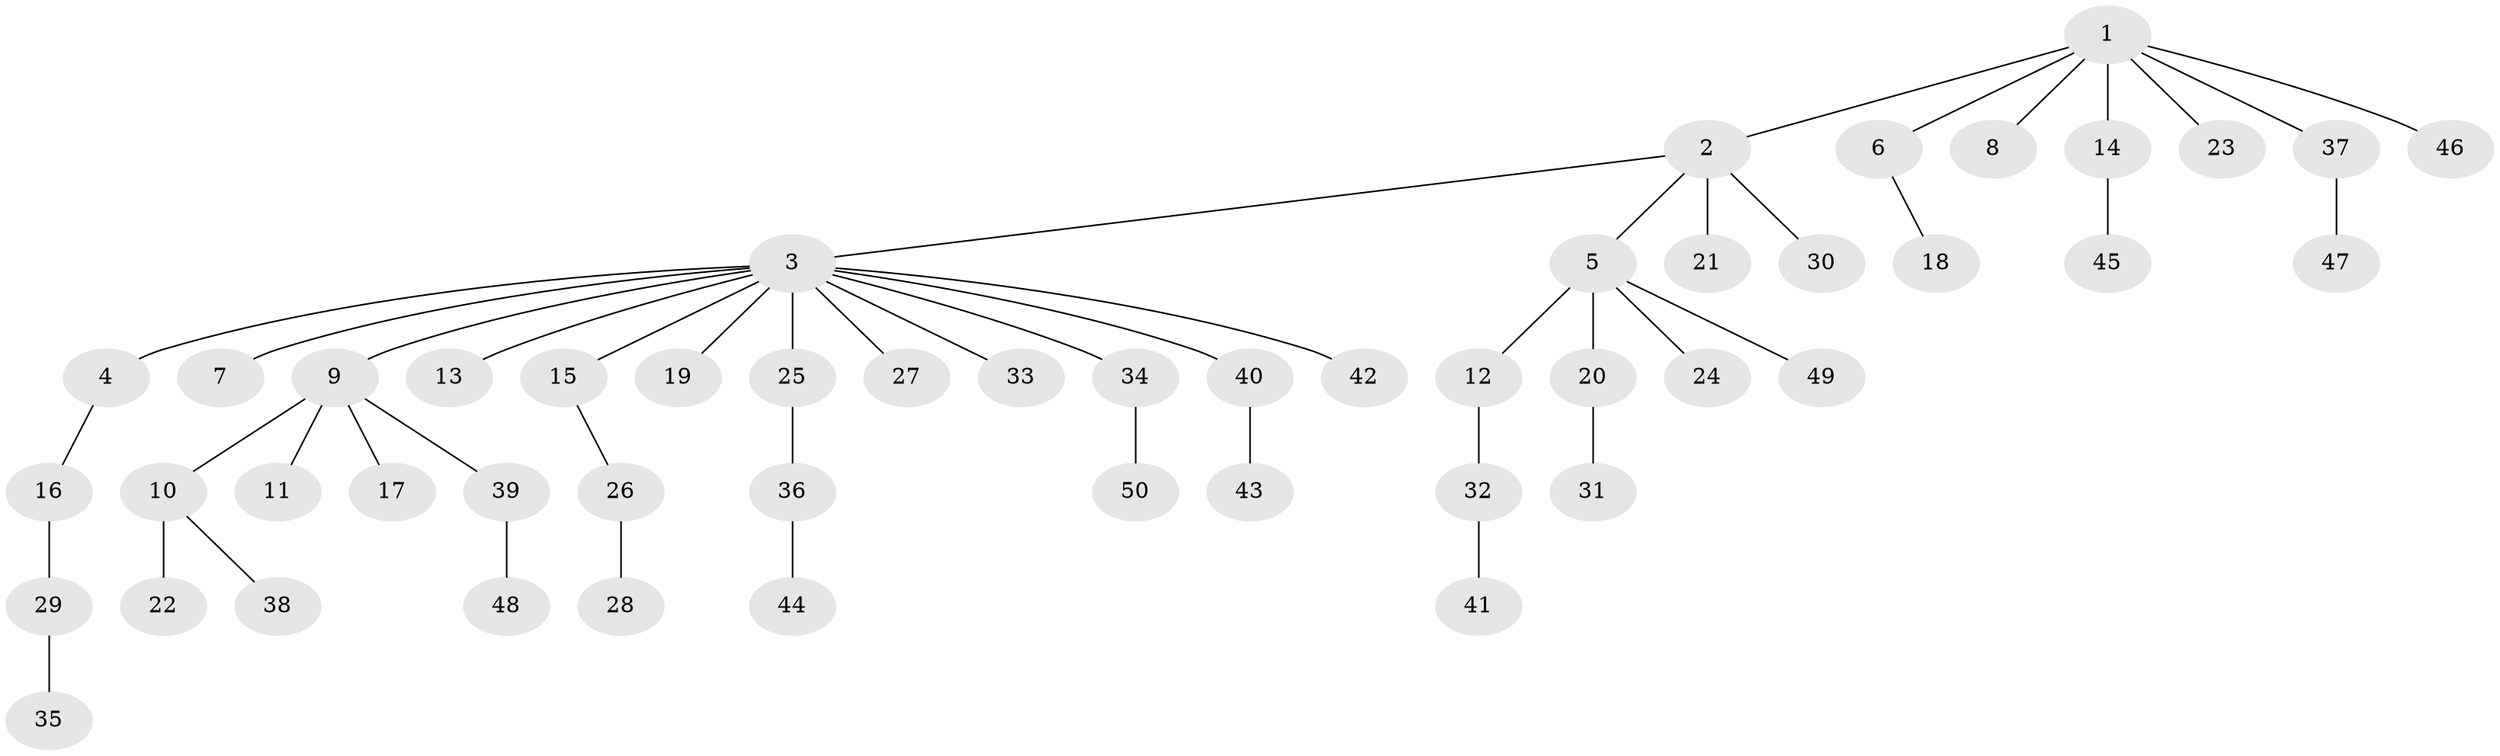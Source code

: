 // Generated by graph-tools (version 1.1) at 2025/14/03/09/25 04:14:28]
// undirected, 50 vertices, 49 edges
graph export_dot {
graph [start="1"]
  node [color=gray90,style=filled];
  1;
  2;
  3;
  4;
  5;
  6;
  7;
  8;
  9;
  10;
  11;
  12;
  13;
  14;
  15;
  16;
  17;
  18;
  19;
  20;
  21;
  22;
  23;
  24;
  25;
  26;
  27;
  28;
  29;
  30;
  31;
  32;
  33;
  34;
  35;
  36;
  37;
  38;
  39;
  40;
  41;
  42;
  43;
  44;
  45;
  46;
  47;
  48;
  49;
  50;
  1 -- 2;
  1 -- 6;
  1 -- 8;
  1 -- 14;
  1 -- 23;
  1 -- 37;
  1 -- 46;
  2 -- 3;
  2 -- 5;
  2 -- 21;
  2 -- 30;
  3 -- 4;
  3 -- 7;
  3 -- 9;
  3 -- 13;
  3 -- 15;
  3 -- 19;
  3 -- 25;
  3 -- 27;
  3 -- 33;
  3 -- 34;
  3 -- 40;
  3 -- 42;
  4 -- 16;
  5 -- 12;
  5 -- 20;
  5 -- 24;
  5 -- 49;
  6 -- 18;
  9 -- 10;
  9 -- 11;
  9 -- 17;
  9 -- 39;
  10 -- 22;
  10 -- 38;
  12 -- 32;
  14 -- 45;
  15 -- 26;
  16 -- 29;
  20 -- 31;
  25 -- 36;
  26 -- 28;
  29 -- 35;
  32 -- 41;
  34 -- 50;
  36 -- 44;
  37 -- 47;
  39 -- 48;
  40 -- 43;
}
